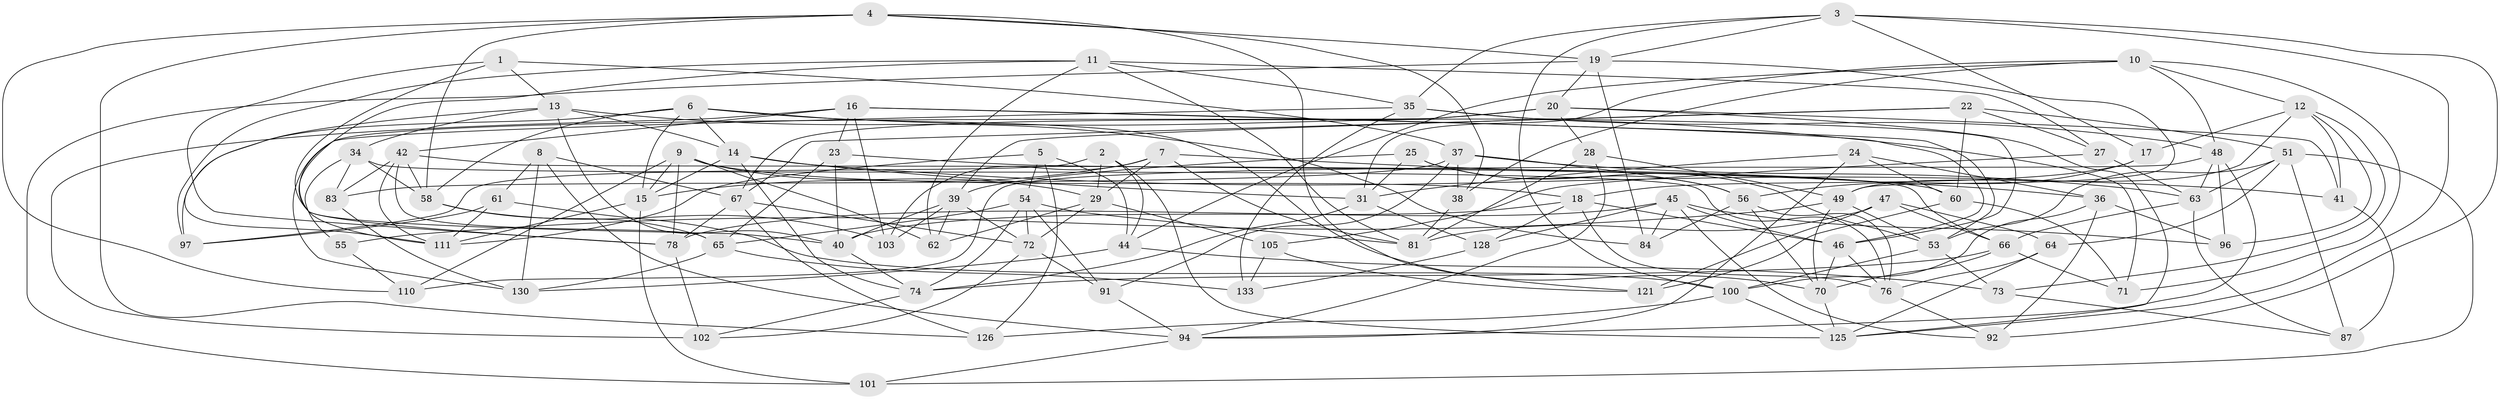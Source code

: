 // Generated by graph-tools (version 1.1) at 2025/52/02/27/25 19:52:28]
// undirected, 86 vertices, 219 edges
graph export_dot {
graph [start="1"]
  node [color=gray90,style=filled];
  1;
  2;
  3 [super="+108"];
  4 [super="+75"];
  5;
  6 [super="+132"];
  7 [super="+113"];
  8;
  9 [super="+106"];
  10 [super="+21"];
  11 [super="+26"];
  12 [super="+89"];
  13 [super="+79"];
  14 [super="+30"];
  15 [super="+43"];
  16 [super="+69"];
  17;
  18 [super="+68"];
  19 [super="+52"];
  20 [super="+33"];
  22 [super="+120"];
  23;
  24;
  25;
  27;
  28;
  29 [super="+59"];
  31 [super="+32"];
  34 [super="+95"];
  35 [super="+86"];
  36 [super="+135"];
  37 [super="+50"];
  38;
  39 [super="+137"];
  40 [super="+129"];
  41;
  42 [super="+88"];
  44 [super="+115"];
  45 [super="+114"];
  46 [super="+98"];
  47;
  48 [super="+57"];
  49 [super="+119"];
  51 [super="+112"];
  53 [super="+77"];
  54 [super="+93"];
  55;
  56 [super="+124"];
  58 [super="+134"];
  60 [super="+118"];
  61;
  62;
  63 [super="+82"];
  64;
  65 [super="+127"];
  66 [super="+90"];
  67 [super="+99"];
  70 [super="+85"];
  71;
  72 [super="+80"];
  73;
  74 [super="+109"];
  76 [super="+116"];
  78 [super="+104"];
  81 [super="+117"];
  83;
  84;
  87;
  91;
  92;
  94 [super="+107"];
  96;
  97;
  100 [super="+122"];
  101;
  102;
  103;
  105;
  110;
  111 [super="+123"];
  121;
  125 [super="+131"];
  126;
  128;
  130 [super="+136"];
  133;
  1 -- 13;
  1 -- 37;
  1 -- 78;
  1 -- 40;
  2 -- 125;
  2 -- 97;
  2 -- 44;
  2 -- 29;
  3 -- 35;
  3 -- 92;
  3 -- 19;
  3 -- 17;
  3 -- 100;
  3 -- 125;
  4 -- 38;
  4 -- 126;
  4 -- 121;
  4 -- 58;
  4 -- 110;
  4 -- 19;
  5 -- 44;
  5 -- 126;
  5 -- 111;
  5 -- 54;
  6 -- 15;
  6 -- 97;
  6 -- 58;
  6 -- 70;
  6 -- 71;
  6 -- 14;
  7 -- 103;
  7 -- 36 [weight=2];
  7 -- 29;
  7 -- 81;
  7 -- 15;
  8 -- 130;
  8 -- 61;
  8 -- 67;
  8 -- 94;
  9 -- 29;
  9 -- 15;
  9 -- 62;
  9 -- 110;
  9 -- 78;
  9 -- 18;
  10 -- 44;
  10 -- 48;
  10 -- 38;
  10 -- 12;
  10 -- 71;
  10 -- 31;
  11 -- 97;
  11 -- 62;
  11 -- 27;
  11 -- 35;
  11 -- 78;
  11 -- 81;
  12 -- 73;
  12 -- 49;
  12 -- 96;
  12 -- 17;
  12 -- 41;
  13 -- 14;
  13 -- 111;
  13 -- 40;
  13 -- 34;
  13 -- 84;
  14 -- 15;
  14 -- 41;
  14 -- 74;
  14 -- 31;
  15 -- 111;
  15 -- 101;
  16 -- 103;
  16 -- 102;
  16 -- 53;
  16 -- 42;
  16 -- 46;
  16 -- 23;
  17 -- 56;
  17 -- 18;
  18 -- 46;
  18 -- 76;
  18 -- 128;
  18 -- 40;
  19 -- 84;
  19 -- 49;
  19 -- 101;
  19 -- 20;
  20 -- 28;
  20 -- 67;
  20 -- 125;
  20 -- 41;
  20 -- 130;
  22 -- 60 [weight=2];
  22 -- 39;
  22 -- 67;
  22 -- 27;
  22 -- 51;
  23 -- 40;
  23 -- 60;
  23 -- 65;
  24 -- 60;
  24 -- 31;
  24 -- 36;
  24 -- 94;
  25 -- 31;
  25 -- 39;
  25 -- 53;
  25 -- 56;
  27 -- 105;
  27 -- 63;
  28 -- 49;
  28 -- 94;
  28 -- 81;
  29 -- 62;
  29 -- 105;
  29 -- 72;
  31 -- 128;
  31 -- 74;
  34 -- 55 [weight=2];
  34 -- 83;
  34 -- 58;
  34 -- 76;
  35 -- 133;
  35 -- 48;
  35 -- 46;
  35 -- 111;
  36 -- 100;
  36 -- 92;
  36 -- 96;
  37 -- 83;
  37 -- 63;
  37 -- 56;
  37 -- 91;
  37 -- 38;
  38 -- 81;
  39 -- 103;
  39 -- 40;
  39 -- 62;
  39 -- 72;
  40 -- 74;
  41 -- 87;
  42 -- 83;
  42 -- 111;
  42 -- 65;
  42 -- 58;
  42 -- 66;
  44 -- 73;
  44 -- 130 [weight=2];
  45 -- 92;
  45 -- 96;
  45 -- 128;
  45 -- 84;
  45 -- 46;
  45 -- 78;
  46 -- 70;
  46 -- 76;
  47 -- 81;
  47 -- 121;
  47 -- 64;
  47 -- 66;
  48 -- 94;
  48 -- 96;
  48 -- 110;
  48 -- 63;
  49 -- 53;
  49 -- 55;
  49 -- 70;
  51 -- 64;
  51 -- 53;
  51 -- 63;
  51 -- 101;
  51 -- 87;
  53 -- 73;
  53 -- 100;
  54 -- 91;
  54 -- 72;
  54 -- 65;
  54 -- 81;
  54 -- 74;
  55 -- 110;
  56 -- 84;
  56 -- 70;
  56 -- 76;
  58 -- 103;
  58 -- 65;
  60 -- 71;
  60 -- 121;
  61 -- 97;
  61 -- 100;
  61 -- 111;
  63 -- 66;
  63 -- 87;
  64 -- 76;
  64 -- 125;
  65 -- 130;
  65 -- 133;
  66 -- 71;
  66 -- 70;
  66 -- 74;
  67 -- 72;
  67 -- 126;
  67 -- 78;
  70 -- 125;
  72 -- 91;
  72 -- 102;
  73 -- 87;
  74 -- 102;
  76 -- 92;
  78 -- 102;
  83 -- 130;
  91 -- 94;
  94 -- 101;
  100 -- 126;
  100 -- 125;
  105 -- 133;
  105 -- 121;
  128 -- 133;
}
